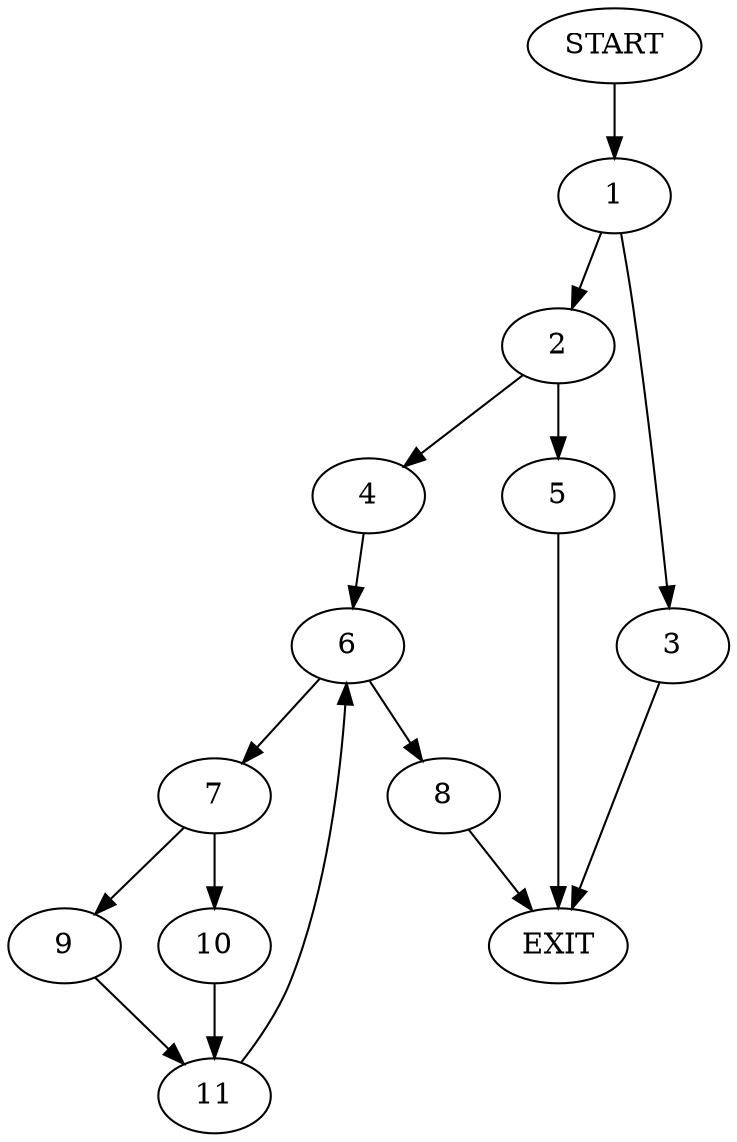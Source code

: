 digraph {
0 [label="START"]
12 [label="EXIT"]
0 -> 1
1 -> 2
1 -> 3
2 -> 4
2 -> 5
3 -> 12
4 -> 6
5 -> 12
6 -> 7
6 -> 8
8 -> 12
7 -> 9
7 -> 10
10 -> 11
9 -> 11
11 -> 6
}
